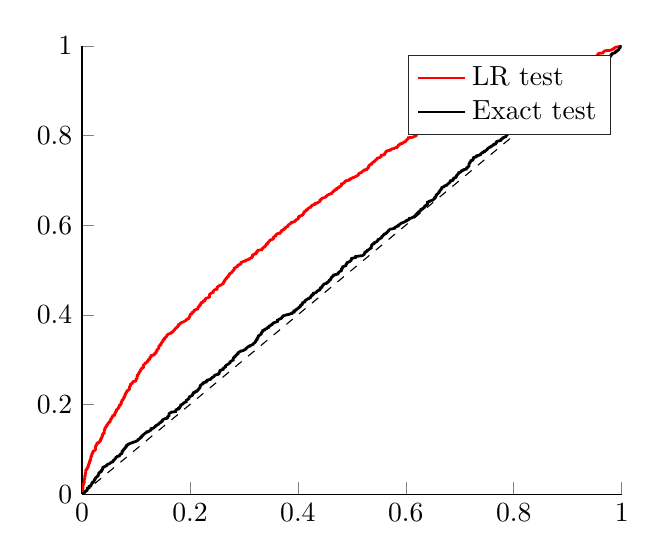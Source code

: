 % This file was created by matlab2tikz.
%
%The latest updates can be retrieved from
%  http://www.mathworks.com/matlabcentral/fileexchange/22022-matlab2tikz-matlab2tikz
%where you can also make suggestions and rate matlab2tikz.
%
\begin{tikzpicture}

\begin{axis}[%
xmin=0,
xmax=1,
ymin=0,
ymax=1,
axis background/.style={fill=white},
axis x line*=bottom,
axis y line*=left,
legend style={legend cell align=left, align=left, draw=white!15!black}
]
\addplot [color=black, dashed, forget plot]
  table[row sep=crcr]{%
0	0\\
1	1\\
};
\addplot [color=red, line width=1.0pt]
  table[row sep=crcr]{%
0.0	0\\
0.0	0.001\\
0.0	0.002\\
0.0	0.003\\
0.0	0.004\\
0.001	0.005\\
0.001	0.006\\
0.001	0.007\\
0.001	0.008\\
0.001	0.009\\
0.001	0.01\\
0.001	0.011\\
0.001	0.012\\
0.002	0.013\\
0.002	0.014\\
0.002	0.015\\
0.002	0.016\\
0.002	0.017\\
0.002	0.018\\
0.002	0.019\\
0.002	0.02\\
0.002	0.021\\
0.003	0.022\\
0.003	0.023\\
0.003	0.024\\
0.003	0.025\\
0.004	0.026\\
0.004	0.027\\
0.004	0.028\\
0.004	0.029\\
0.004	0.03\\
0.004	0.031\\
0.004	0.032\\
0.004	0.033\\
0.005	0.034\\
0.005	0.035\\
0.005	0.036\\
0.005	0.037\\
0.005	0.038\\
0.005	0.039\\
0.005	0.04\\
0.006	0.041\\
0.006	0.042\\
0.006	0.043\\
0.006	0.044\\
0.006	0.045\\
0.006	0.046\\
0.007	0.047\\
0.007	0.048\\
0.007	0.049\\
0.007	0.05\\
0.007	0.051\\
0.007	0.052\\
0.007	0.053\\
0.008	0.054\\
0.008	0.055\\
0.009	0.056\\
0.009	0.057\\
0.01	0.058\\
0.01	0.059\\
0.011	0.06\\
0.011	0.061\\
0.011	0.062\\
0.012	0.063\\
0.012	0.064\\
0.012	0.065\\
0.012	0.066\\
0.013	0.067\\
0.013	0.068\\
0.013	0.069\\
0.014	0.07\\
0.014	0.071\\
0.014	0.072\\
0.014	0.073\\
0.015	0.074\\
0.015	0.075\\
0.015	0.076\\
0.016	0.077\\
0.016	0.078\\
0.016	0.079\\
0.016	0.08\\
0.016	0.081\\
0.016	0.082\\
0.017	0.083\\
0.017	0.084\\
0.017	0.085\\
0.018	0.086\\
0.018	0.087\\
0.018	0.088\\
0.018	0.089\\
0.019	0.09\\
0.019	0.091\\
0.02	0.092\\
0.02	0.093\\
0.02	0.094\\
0.021	0.095\\
0.021	0.096\\
0.023	0.097\\
0.024	0.098\\
0.024	0.099\\
0.025	0.1\\
0.025	0.101\\
0.025	0.102\\
0.025	0.103\\
0.025	0.104\\
0.025	0.105\\
0.025	0.106\\
0.026	0.107\\
0.026	0.108\\
0.026	0.109\\
0.027	0.11\\
0.027	0.111\\
0.028	0.112\\
0.028	0.113\\
0.028	0.114\\
0.031	0.115\\
0.032	0.116\\
0.032	0.117\\
0.033	0.118\\
0.034	0.119\\
0.034	0.12\\
0.034	0.121\\
0.034	0.122\\
0.035	0.123\\
0.036	0.124\\
0.036	0.125\\
0.036	0.126\\
0.037	0.127\\
0.037	0.128\\
0.037	0.129\\
0.038	0.13\\
0.038	0.131\\
0.038	0.132\\
0.038	0.133\\
0.039	0.134\\
0.039	0.135\\
0.041	0.136\\
0.041	0.137\\
0.041	0.138\\
0.041	0.139\\
0.041	0.14\\
0.041	0.141\\
0.041	0.142\\
0.042	0.143\\
0.042	0.144\\
0.042	0.145\\
0.042	0.146\\
0.043	0.147\\
0.043	0.148\\
0.044	0.149\\
0.044	0.15\\
0.045	0.151\\
0.046	0.152\\
0.046	0.153\\
0.046	0.154\\
0.047	0.155\\
0.048	0.156\\
0.048	0.157\\
0.048	0.158\\
0.049	0.159\\
0.05	0.16\\
0.052	0.161\\
0.052	0.162\\
0.052	0.163\\
0.052	0.164\\
0.053	0.165\\
0.053	0.166\\
0.053	0.167\\
0.054	0.168\\
0.055	0.169\\
0.055	0.17\\
0.055	0.171\\
0.056	0.172\\
0.057	0.173\\
0.057	0.174\\
0.057	0.175\\
0.06	0.176\\
0.06	0.177\\
0.06	0.178\\
0.061	0.179\\
0.061	0.18\\
0.061	0.181\\
0.062	0.182\\
0.062	0.183\\
0.063	0.184\\
0.063	0.185\\
0.064	0.186\\
0.064	0.187\\
0.064	0.188\\
0.065	0.189\\
0.066	0.19\\
0.067	0.191\\
0.067	0.192\\
0.068	0.193\\
0.068	0.194\\
0.069	0.195\\
0.069	0.196\\
0.069	0.197\\
0.07	0.198\\
0.07	0.199\\
0.072	0.2\\
0.072	0.201\\
0.072	0.202\\
0.072	0.203\\
0.073	0.204\\
0.073	0.205\\
0.073	0.206\\
0.074	0.207\\
0.074	0.208\\
0.074	0.209\\
0.075	0.21\\
0.076	0.211\\
0.076	0.212\\
0.077	0.213\\
0.077	0.214\\
0.078	0.215\\
0.078	0.216\\
0.078	0.217\\
0.079	0.218\\
0.079	0.219\\
0.079	0.22\\
0.08	0.221\\
0.08	0.222\\
0.08	0.223\\
0.081	0.224\\
0.081	0.225\\
0.082	0.226\\
0.082	0.227\\
0.083	0.228\\
0.083	0.229\\
0.084	0.23\\
0.084	0.231\\
0.086	0.232\\
0.087	0.233\\
0.087	0.234\\
0.088	0.235\\
0.088	0.236\\
0.088	0.237\\
0.088	0.238\\
0.088	0.239\\
0.089	0.24\\
0.089	0.241\\
0.09	0.242\\
0.09	0.243\\
0.09	0.244\\
0.09	0.245\\
0.091	0.246\\
0.093	0.247\\
0.093	0.248\\
0.094	0.249\\
0.094	0.25\\
0.095	0.251\\
0.099	0.252\\
0.1	0.253\\
0.1	0.254\\
0.1	0.255\\
0.1	0.256\\
0.101	0.257\\
0.102	0.258\\
0.102	0.259\\
0.102	0.26\\
0.102	0.261\\
0.102	0.262\\
0.102	0.263\\
0.103	0.264\\
0.103	0.265\\
0.103	0.266\\
0.104	0.267\\
0.105	0.268\\
0.105	0.269\\
0.105	0.27\\
0.106	0.271\\
0.106	0.272\\
0.107	0.273\\
0.108	0.274\\
0.108	0.275\\
0.108	0.276\\
0.109	0.277\\
0.109	0.278\\
0.11	0.279\\
0.11	0.28\\
0.112	0.281\\
0.112	0.282\\
0.114	0.283\\
0.114	0.284\\
0.114	0.285\\
0.114	0.286\\
0.114	0.287\\
0.114	0.288\\
0.115	0.289\\
0.116	0.29\\
0.117	0.291\\
0.117	0.292\\
0.118	0.293\\
0.12	0.294\\
0.121	0.295\\
0.121	0.296\\
0.122	0.297\\
0.122	0.298\\
0.123	0.299\\
0.123	0.3\\
0.125	0.301\\
0.125	0.302\\
0.126	0.303\\
0.126	0.304\\
0.126	0.305\\
0.128	0.306\\
0.128	0.307\\
0.128	0.308\\
0.128	0.309\\
0.132	0.31\\
0.134	0.311\\
0.134	0.312\\
0.134	0.313\\
0.136	0.314\\
0.137	0.315\\
0.137	0.316\\
0.137	0.317\\
0.137	0.318\\
0.139	0.319\\
0.139	0.32\\
0.139	0.321\\
0.139	0.322\\
0.14	0.323\\
0.141	0.324\\
0.142	0.325\\
0.142	0.326\\
0.142	0.327\\
0.142	0.328\\
0.142	0.329\\
0.143	0.33\\
0.144	0.331\\
0.144	0.332\\
0.146	0.333\\
0.146	0.334\\
0.146	0.335\\
0.147	0.336\\
0.147	0.337\\
0.148	0.338\\
0.148	0.339\\
0.149	0.34\\
0.15	0.341\\
0.15	0.342\\
0.15	0.343\\
0.15	0.344\\
0.152	0.345\\
0.153	0.346\\
0.153	0.347\\
0.153	0.348\\
0.154	0.349\\
0.155	0.35\\
0.156	0.351\\
0.157	0.352\\
0.157	0.353\\
0.157	0.354\\
0.158	0.355\\
0.159	0.356\\
0.16	0.357\\
0.162	0.358\\
0.165	0.359\\
0.166	0.36\\
0.166	0.361\\
0.168	0.362\\
0.169	0.363\\
0.169	0.364\\
0.17	0.365\\
0.171	0.366\\
0.172	0.367\\
0.172	0.368\\
0.173	0.369\\
0.174	0.37\\
0.174	0.371\\
0.176	0.372\\
0.177	0.373\\
0.177	0.374\\
0.178	0.375\\
0.179	0.376\\
0.179	0.377\\
0.179	0.378\\
0.181	0.379\\
0.182	0.38\\
0.182	0.381\\
0.183	0.382\\
0.185	0.383\\
0.188	0.384\\
0.189	0.385\\
0.19	0.386\\
0.192	0.387\\
0.193	0.388\\
0.193	0.389\\
0.195	0.39\\
0.196	0.391\\
0.198	0.392\\
0.198	0.393\\
0.198	0.394\\
0.199	0.395\\
0.199	0.396\\
0.2	0.397\\
0.2	0.398\\
0.2	0.399\\
0.2	0.4\\
0.201	0.401\\
0.203	0.402\\
0.203	0.403\\
0.204	0.404\\
0.204	0.405\\
0.206	0.406\\
0.207	0.407\\
0.207	0.408\\
0.208	0.409\\
0.208	0.41\\
0.209	0.411\\
0.212	0.412\\
0.214	0.413\\
0.215	0.414\\
0.215	0.415\\
0.215	0.416\\
0.215	0.417\\
0.216	0.418\\
0.217	0.419\\
0.218	0.42\\
0.218	0.421\\
0.218	0.422\\
0.22	0.423\\
0.22	0.424\\
0.22	0.425\\
0.221	0.426\\
0.221	0.427\\
0.224	0.428\\
0.224	0.429\\
0.225	0.43\\
0.225	0.431\\
0.228	0.432\\
0.228	0.433\\
0.228	0.434\\
0.229	0.435\\
0.229	0.436\\
0.23	0.437\\
0.233	0.438\\
0.235	0.439\\
0.236	0.44\\
0.236	0.441\\
0.236	0.442\\
0.236	0.443\\
0.236	0.444\\
0.236	0.445\\
0.237	0.446\\
0.238	0.447\\
0.239	0.448\\
0.24	0.449\\
0.243	0.45\\
0.243	0.451\\
0.243	0.452\\
0.243	0.453\\
0.244	0.454\\
0.245	0.455\\
0.246	0.456\\
0.25	0.457\\
0.25	0.458\\
0.25	0.459\\
0.25	0.46\\
0.251	0.461\\
0.251	0.462\\
0.252	0.463\\
0.253	0.464\\
0.254	0.465\\
0.257	0.466\\
0.258	0.467\\
0.259	0.468\\
0.261	0.469\\
0.261	0.47\\
0.262	0.471\\
0.262	0.472\\
0.263	0.473\\
0.263	0.474\\
0.264	0.475\\
0.264	0.476\\
0.265	0.477\\
0.265	0.478\\
0.266	0.479\\
0.267	0.48\\
0.267	0.481\\
0.268	0.482\\
0.268	0.483\\
0.269	0.484\\
0.271	0.485\\
0.271	0.486\\
0.271	0.487\\
0.272	0.488\\
0.273	0.489\\
0.273	0.49\\
0.273	0.491\\
0.274	0.492\\
0.276	0.493\\
0.277	0.494\\
0.278	0.495\\
0.278	0.496\\
0.279	0.497\\
0.28	0.498\\
0.28	0.499\\
0.282	0.501\\
0.282	0.502\\
0.282	0.503\\
0.282	0.504\\
0.284	0.505\\
0.285	0.506\\
0.286	0.507\\
0.288	0.508\\
0.289	0.509\\
0.289	0.51\\
0.289	0.511\\
0.292	0.512\\
0.294	0.513\\
0.294	0.514\\
0.294	0.515\\
0.295	0.516\\
0.295	0.517\\
0.297	0.518\\
0.299	0.519\\
0.303	0.52\\
0.304	0.521\\
0.304	0.522\\
0.307	0.523\\
0.31	0.524\\
0.31	0.525\\
0.312	0.526\\
0.314	0.527\\
0.314	0.528\\
0.315	0.529\\
0.316	0.53\\
0.316	0.531\\
0.316	0.532\\
0.316	0.533\\
0.317	0.534\\
0.319	0.535\\
0.322	0.536\\
0.322	0.537\\
0.322	0.538\\
0.324	0.539\\
0.324	0.54\\
0.324	0.541\\
0.325	0.542\\
0.326	0.543\\
0.326	0.544\\
0.333	0.545\\
0.333	0.546\\
0.334	0.547\\
0.335	0.548\\
0.335	0.549\\
0.336	0.55\\
0.338	0.551\\
0.339	0.552\\
0.339	0.553\\
0.34	0.554\\
0.341	0.555\\
0.341	0.556\\
0.342	0.557\\
0.342	0.558\\
0.344	0.559\\
0.344	0.56\\
0.345	0.561\\
0.345	0.562\\
0.346	0.563\\
0.347	0.564\\
0.348	0.565\\
0.348	0.566\\
0.349	0.567\\
0.352	0.568\\
0.354	0.569\\
0.354	0.57\\
0.355	0.571\\
0.355	0.572\\
0.355	0.573\\
0.356	0.574\\
0.357	0.575\\
0.359	0.576\\
0.359	0.577\\
0.359	0.578\\
0.36	0.579\\
0.361	0.58\\
0.362	0.581\\
0.367	0.582\\
0.367	0.583\\
0.368	0.584\\
0.369	0.585\\
0.369	0.586\\
0.369	0.587\\
0.37	0.588\\
0.373	0.589\\
0.374	0.59\\
0.374	0.591\\
0.376	0.592\\
0.376	0.593\\
0.376	0.594\\
0.378	0.595\\
0.379	0.596\\
0.381	0.597\\
0.381	0.598\\
0.382	0.599\\
0.382	0.6\\
0.383	0.601\\
0.384	0.602\\
0.386	0.603\\
0.387	0.604\\
0.388	0.605\\
0.388	0.606\\
0.392	0.607\\
0.394	0.608\\
0.394	0.609\\
0.395	0.61\\
0.397	0.611\\
0.397	0.612\\
0.399	0.613\\
0.4	0.614\\
0.401	0.615\\
0.401	0.616\\
0.401	0.617\\
0.401	0.618\\
0.403	0.619\\
0.403	0.62\\
0.405	0.621\\
0.408	0.622\\
0.409	0.623\\
0.409	0.624\\
0.41	0.625\\
0.411	0.626\\
0.411	0.627\\
0.411	0.628\\
0.412	0.629\\
0.412	0.63\\
0.413	0.631\\
0.415	0.632\\
0.416	0.633\\
0.416	0.634\\
0.418	0.635\\
0.418	0.636\\
0.419	0.637\\
0.42	0.638\\
0.421	0.639\\
0.424	0.64\\
0.424	0.641\\
0.425	0.642\\
0.425	0.643\\
0.426	0.644\\
0.428	0.645\\
0.431	0.646\\
0.431	0.647\\
0.433	0.648\\
0.433	0.649\\
0.437	0.65\\
0.438	0.651\\
0.439	0.652\\
0.441	0.653\\
0.441	0.654\\
0.441	0.655\\
0.441	0.656\\
0.443	0.657\\
0.443	0.658\\
0.444	0.659\\
0.445	0.66\\
0.448	0.661\\
0.45	0.662\\
0.452	0.663\\
0.452	0.664\\
0.453	0.665\\
0.454	0.666\\
0.455	0.667\\
0.457	0.668\\
0.458	0.669\\
0.462	0.67\\
0.462	0.671\\
0.463	0.672\\
0.464	0.673\\
0.465	0.674\\
0.465	0.675\\
0.466	0.676\\
0.468	0.677\\
0.469	0.678\\
0.469	0.679\\
0.472	0.68\\
0.472	0.681\\
0.472	0.682\\
0.474	0.683\\
0.476	0.684\\
0.476	0.685\\
0.478	0.686\\
0.479	0.687\\
0.48	0.688\\
0.481	0.689\\
0.481	0.69\\
0.481	0.691\\
0.481	0.692\\
0.484	0.693\\
0.485	0.694\\
0.486	0.695\\
0.487	0.696\\
0.487	0.697\\
0.488	0.698\\
0.489	0.699\\
0.494	0.7\\
0.496	0.701\\
0.496	0.702\\
0.496	0.703\\
0.499	0.704\\
0.5	0.705\\
0.502	0.706\\
0.505	0.707\\
0.506	0.708\\
0.508	0.709\\
0.51	0.71\\
0.511	0.711\\
0.512	0.712\\
0.512	0.713\\
0.513	0.714\\
0.513	0.715\\
0.514	0.716\\
0.517	0.717\\
0.518	0.718\\
0.519	0.719\\
0.52	0.72\\
0.521	0.721\\
0.523	0.722\\
0.523	0.723\\
0.527	0.724\\
0.527	0.725\\
0.529	0.726\\
0.53	0.727\\
0.53	0.728\\
0.531	0.729\\
0.531	0.73\\
0.531	0.731\\
0.532	0.732\\
0.532	0.733\\
0.533	0.734\\
0.534	0.735\\
0.537	0.736\\
0.537	0.737\\
0.537	0.738\\
0.538	0.739\\
0.539	0.74\\
0.541	0.741\\
0.541	0.742\\
0.543	0.743\\
0.543	0.744\\
0.544	0.745\\
0.545	0.746\\
0.546	0.747\\
0.547	0.748\\
0.547	0.749\\
0.549	0.75\\
0.552	0.751\\
0.553	0.752\\
0.554	0.753\\
0.554	0.754\\
0.555	0.755\\
0.555	0.756\\
0.56	0.757\\
0.56	0.758\\
0.561	0.759\\
0.561	0.76\\
0.562	0.761\\
0.562	0.762\\
0.563	0.763\\
0.564	0.764\\
0.564	0.765\\
0.566	0.766\\
0.571	0.767\\
0.571	0.768\\
0.573	0.769\\
0.574	0.77\\
0.578	0.771\\
0.579	0.772\\
0.583	0.773\\
0.583	0.774\\
0.585	0.775\\
0.586	0.776\\
0.586	0.777\\
0.586	0.778\\
0.587	0.779\\
0.589	0.78\\
0.589	0.781\\
0.593	0.782\\
0.593	0.783\\
0.595	0.784\\
0.597	0.785\\
0.599	0.786\\
0.599	0.787\\
0.6	0.788\\
0.601	0.789\\
0.602	0.79\\
0.602	0.791\\
0.603	0.792\\
0.604	0.793\\
0.605	0.794\\
0.605	0.795\\
0.613	0.796\\
0.614	0.797\\
0.616	0.798\\
0.619	0.799\\
0.619	0.8\\
0.619	0.801\\
0.62	0.802\\
0.62	0.803\\
0.62	0.804\\
0.622	0.805\\
0.622	0.806\\
0.622	0.807\\
0.626	0.808\\
0.627	0.809\\
0.628	0.81\\
0.628	0.811\\
0.632	0.812\\
0.638	0.813\\
0.639	0.814\\
0.643	0.815\\
0.643	0.816\\
0.645	0.817\\
0.645	0.818\\
0.645	0.819\\
0.645	0.82\\
0.649	0.821\\
0.65	0.822\\
0.652	0.823\\
0.653	0.824\\
0.653	0.825\\
0.655	0.826\\
0.656	0.827\\
0.657	0.828\\
0.658	0.829\\
0.658	0.83\\
0.659	0.831\\
0.659	0.832\\
0.66	0.833\\
0.66	0.834\\
0.66	0.835\\
0.664	0.836\\
0.667	0.837\\
0.669	0.838\\
0.671	0.839\\
0.671	0.84\\
0.675	0.841\\
0.675	0.842\\
0.678	0.843\\
0.679	0.844\\
0.679	0.845\\
0.681	0.846\\
0.682	0.847\\
0.683	0.848\\
0.684	0.849\\
0.691	0.85\\
0.692	0.851\\
0.692	0.852\\
0.694	0.853\\
0.695	0.854\\
0.695	0.855\\
0.697	0.856\\
0.698	0.857\\
0.701	0.858\\
0.702	0.859\\
0.706	0.86\\
0.709	0.861\\
0.713	0.862\\
0.713	0.863\\
0.715	0.864\\
0.716	0.865\\
0.718	0.866\\
0.72	0.867\\
0.729	0.868\\
0.731	0.869\\
0.732	0.87\\
0.732	0.871\\
0.732	0.872\\
0.733	0.873\\
0.734	0.874\\
0.736	0.875\\
0.738	0.876\\
0.74	0.877\\
0.742	0.878\\
0.743	0.879\\
0.744	0.88\\
0.745	0.881\\
0.75	0.882\\
0.752	0.883\\
0.759	0.884\\
0.761	0.885\\
0.762	0.886\\
0.766	0.887\\
0.767	0.888\\
0.771	0.889\\
0.773	0.89\\
0.775	0.891\\
0.779	0.892\\
0.779	0.893\\
0.783	0.894\\
0.786	0.895\\
0.787	0.896\\
0.793	0.897\\
0.796	0.898\\
0.798	0.899\\
0.799	0.9\\
0.803	0.901\\
0.803	0.902\\
0.809	0.903\\
0.81	0.904\\
0.821	0.905\\
0.821	0.906\\
0.824	0.907\\
0.825	0.908\\
0.826	0.909\\
0.827	0.91\\
0.829	0.911\\
0.83	0.912\\
0.832	0.913\\
0.833	0.914\\
0.833	0.915\\
0.837	0.916\\
0.843	0.917\\
0.843	0.918\\
0.845	0.919\\
0.846	0.92\\
0.85	0.921\\
0.852	0.922\\
0.853	0.923\\
0.854	0.924\\
0.855	0.925\\
0.855	0.926\\
0.855	0.927\\
0.856	0.928\\
0.857	0.929\\
0.858	0.93\\
0.86	0.931\\
0.861	0.932\\
0.862	0.933\\
0.862	0.934\\
0.863	0.935\\
0.867	0.936\\
0.873	0.937\\
0.874	0.938\\
0.877	0.939\\
0.877	0.94\\
0.877	0.941\\
0.878	0.942\\
0.879	0.943\\
0.879	0.944\\
0.88	0.945\\
0.882	0.946\\
0.883	0.947\\
0.887	0.948\\
0.888	0.949\\
0.889	0.95\\
0.891	0.951\\
0.892	0.952\\
0.894	0.953\\
0.894	0.954\\
0.895	0.955\\
0.895	0.956\\
0.898	0.957\\
0.903	0.958\\
0.903	0.959\\
0.905	0.96\\
0.906	0.961\\
0.908	0.962\\
0.912	0.963\\
0.913	0.964\\
0.921	0.965\\
0.922	0.966\\
0.923	0.967\\
0.931	0.968\\
0.94	0.969\\
0.94	0.97\\
0.944	0.971\\
0.945	0.972\\
0.946	0.973\\
0.949	0.974\\
0.95	0.975\\
0.951	0.976\\
0.953	0.977\\
0.955	0.978\\
0.955	0.979\\
0.956	0.98\\
0.956	0.981\\
0.956	0.982\\
0.958	0.983\\
0.965	0.984\\
0.965	0.985\\
0.966	0.986\\
0.967	0.987\\
0.968	0.988\\
0.969	0.989\\
0.979	0.99\\
0.981	0.991\\
0.983	0.992\\
0.985	0.993\\
0.986	0.994\\
0.986	0.995\\
0.988	0.996\\
0.989	0.997\\
0.994	0.998\\
0.997	0.999\\
0.999	1\\
};
\addlegendentry{LR test}

\addplot [color=black, line width=1.0pt]
  table[row sep=crcr]{%
0.001	0\\
0.001	0.001\\
0.003	0.002\\
0.004	0.003\\
0.005	0.004\\
0.006	0.005\\
0.006	0.006\\
0.007	0.007\\
0.009	0.008\\
0.009	0.009\\
0.009	0.01\\
0.01	0.011\\
0.01	0.012\\
0.01	0.013\\
0.013	0.014\\
0.013	0.015\\
0.013	0.016\\
0.013	0.017\\
0.016	0.018\\
0.016	0.019\\
0.016	0.02\\
0.017	0.021\\
0.018	0.022\\
0.018	0.023\\
0.018	0.024\\
0.019	0.025\\
0.02	0.026\\
0.02	0.027\\
0.022	0.028\\
0.022	0.029\\
0.022	0.03\\
0.023	0.031\\
0.023	0.032\\
0.024	0.033\\
0.024	0.034\\
0.025	0.035\\
0.025	0.036\\
0.026	0.037\\
0.027	0.038\\
0.028	0.039\\
0.029	0.04\\
0.029	0.041\\
0.03	0.042\\
0.03	0.043\\
0.031	0.044\\
0.031	0.045\\
0.031	0.046\\
0.031	0.047\\
0.032	0.048\\
0.034	0.049\\
0.034	0.05\\
0.036	0.051\\
0.036	0.052\\
0.036	0.053\\
0.037	0.054\\
0.038	0.055\\
0.038	0.056\\
0.038	0.057\\
0.039	0.058\\
0.039	0.059\\
0.039	0.06\\
0.041	0.061\\
0.043	0.062\\
0.045	0.063\\
0.045	0.064\\
0.046	0.065\\
0.047	0.066\\
0.048	0.067\\
0.051	0.068\\
0.052	0.069\\
0.053	0.07\\
0.054	0.071\\
0.057	0.072\\
0.057	0.073\\
0.058	0.074\\
0.058	0.075\\
0.059	0.076\\
0.06	0.077\\
0.061	0.078\\
0.061	0.079\\
0.062	0.08\\
0.063	0.081\\
0.063	0.082\\
0.064	0.083\\
0.065	0.084\\
0.069	0.085\\
0.069	0.086\\
0.07	0.087\\
0.07	0.088\\
0.071	0.089\\
0.073	0.09\\
0.073	0.091\\
0.074	0.092\\
0.074	0.093\\
0.074	0.094\\
0.074	0.095\\
0.076	0.096\\
0.076	0.097\\
0.076	0.098\\
0.077	0.099\\
0.078	0.1\\
0.078	0.101\\
0.079	0.102\\
0.08	0.103\\
0.081	0.104\\
0.081	0.105\\
0.081	0.106\\
0.083	0.107\\
0.083	0.108\\
0.083	0.109\\
0.085	0.11\\
0.085	0.111\\
0.087	0.112\\
0.089	0.113\\
0.091	0.114\\
0.094	0.115\\
0.095	0.116\\
0.099	0.117\\
0.1	0.118\\
0.102	0.119\\
0.103	0.12\\
0.104	0.121\\
0.104	0.122\\
0.106	0.123\\
0.107	0.124\\
0.108	0.125\\
0.108	0.126\\
0.11	0.127\\
0.11	0.128\\
0.111	0.129\\
0.111	0.13\\
0.113	0.131\\
0.113	0.132\\
0.114	0.133\\
0.115	0.134\\
0.116	0.135\\
0.117	0.136\\
0.119	0.137\\
0.12	0.138\\
0.12	0.139\\
0.124	0.14\\
0.125	0.141\\
0.126	0.142\\
0.128	0.143\\
0.128	0.144\\
0.128	0.145\\
0.128	0.146\\
0.132	0.147\\
0.133	0.148\\
0.134	0.149\\
0.135	0.15\\
0.136	0.151\\
0.136	0.152\\
0.137	0.153\\
0.139	0.154\\
0.14	0.155\\
0.142	0.156\\
0.142	0.157\\
0.143	0.158\\
0.144	0.159\\
0.146	0.16\\
0.146	0.161\\
0.148	0.162\\
0.148	0.163\\
0.149	0.164\\
0.149	0.165\\
0.15	0.166\\
0.151	0.167\\
0.153	0.168\\
0.157	0.169\\
0.157	0.17\\
0.159	0.171\\
0.159	0.172\\
0.159	0.173\\
0.16	0.174\\
0.161	0.175\\
0.161	0.176\\
0.161	0.177\\
0.161	0.178\\
0.161	0.179\\
0.162	0.18\\
0.163	0.181\\
0.165	0.182\\
0.166	0.183\\
0.173	0.184\\
0.173	0.185\\
0.174	0.186\\
0.174	0.187\\
0.174	0.188\\
0.176	0.189\\
0.179	0.19\\
0.179	0.191\\
0.179	0.192\\
0.181	0.193\\
0.181	0.194\\
0.182	0.195\\
0.182	0.196\\
0.183	0.197\\
0.183	0.198\\
0.183	0.199\\
0.185	0.2\\
0.187	0.201\\
0.187	0.202\\
0.188	0.203\\
0.189	0.204\\
0.191	0.205\\
0.193	0.206\\
0.193	0.207\\
0.193	0.208\\
0.193	0.209\\
0.194	0.21\\
0.196	0.211\\
0.197	0.212\\
0.198	0.213\\
0.198	0.214\\
0.198	0.215\\
0.199	0.216\\
0.199	0.217\\
0.201	0.218\\
0.203	0.219\\
0.204	0.22\\
0.204	0.221\\
0.205	0.222\\
0.205	0.223\\
0.206	0.224\\
0.206	0.225\\
0.206	0.226\\
0.209	0.227\\
0.209	0.228\\
0.212	0.229\\
0.212	0.23\\
0.214	0.231\\
0.215	0.232\\
0.215	0.233\\
0.216	0.234\\
0.217	0.235\\
0.217	0.236\\
0.218	0.237\\
0.218	0.238\\
0.219	0.239\\
0.219	0.24\\
0.219	0.241\\
0.219	0.242\\
0.22	0.243\\
0.221	0.244\\
0.222	0.245\\
0.224	0.246\\
0.224	0.247\\
0.224	0.248\\
0.226	0.249\\
0.23	0.25\\
0.23	0.251\\
0.23	0.252\\
0.232	0.253\\
0.232	0.254\\
0.234	0.255\\
0.238	0.256\\
0.239	0.257\\
0.239	0.258\\
0.24	0.259\\
0.241	0.26\\
0.243	0.261\\
0.244	0.262\\
0.245	0.263\\
0.245	0.264\\
0.246	0.265\\
0.248	0.266\\
0.252	0.267\\
0.252	0.268\\
0.254	0.269\\
0.254	0.27\\
0.254	0.271\\
0.255	0.272\\
0.255	0.273\\
0.255	0.274\\
0.256	0.275\\
0.256	0.276\\
0.258	0.277\\
0.261	0.278\\
0.261	0.279\\
0.262	0.28\\
0.262	0.281\\
0.263	0.282\\
0.265	0.283\\
0.266	0.284\\
0.266	0.285\\
0.266	0.286\\
0.267	0.287\\
0.268	0.288\\
0.269	0.289\\
0.271	0.29\\
0.272	0.291\\
0.273	0.292\\
0.274	0.293\\
0.274	0.294\\
0.274	0.295\\
0.276	0.296\\
0.277	0.297\\
0.278	0.298\\
0.28	0.299\\
0.28	0.3\\
0.28	0.301\\
0.28	0.302\\
0.28	0.303\\
0.281	0.304\\
0.282	0.305\\
0.282	0.306\\
0.284	0.307\\
0.284	0.308\\
0.285	0.309\\
0.286	0.31\\
0.287	0.311\\
0.287	0.312\\
0.289	0.313\\
0.289	0.314\\
0.289	0.315\\
0.29	0.316\\
0.291	0.317\\
0.293	0.318\\
0.294	0.319\\
0.298	0.32\\
0.3	0.321\\
0.301	0.322\\
0.303	0.323\\
0.304	0.324\\
0.304	0.325\\
0.305	0.326\\
0.306	0.327\\
0.307	0.328\\
0.308	0.329\\
0.311	0.33\\
0.311	0.331\\
0.313	0.332\\
0.315	0.333\\
0.317	0.334\\
0.317	0.335\\
0.318	0.336\\
0.319	0.337\\
0.32	0.338\\
0.321	0.339\\
0.321	0.34\\
0.322	0.341\\
0.322	0.342\\
0.323	0.343\\
0.324	0.344\\
0.324	0.345\\
0.324	0.346\\
0.325	0.347\\
0.325	0.348\\
0.326	0.349\\
0.326	0.35\\
0.326	0.351\\
0.327	0.352\\
0.327	0.353\\
0.328	0.354\\
0.33	0.355\\
0.331	0.356\\
0.332	0.357\\
0.332	0.358\\
0.332	0.359\\
0.333	0.36\\
0.333	0.361\\
0.334	0.362\\
0.335	0.363\\
0.335	0.364\\
0.335	0.365\\
0.338	0.366\\
0.338	0.367\\
0.339	0.368\\
0.342	0.369\\
0.343	0.37\\
0.343	0.371\\
0.346	0.372\\
0.346	0.373\\
0.347	0.374\\
0.347	0.375\\
0.349	0.376\\
0.35	0.377\\
0.352	0.378\\
0.352	0.379\\
0.353	0.38\\
0.354	0.381\\
0.355	0.382\\
0.357	0.383\\
0.36	0.384\\
0.362	0.385\\
0.362	0.386\\
0.362	0.387\\
0.362	0.388\\
0.364	0.389\\
0.365	0.39\\
0.367	0.391\\
0.369	0.392\\
0.37	0.393\\
0.37	0.394\\
0.371	0.395\\
0.372	0.396\\
0.372	0.397\\
0.373	0.398\\
0.377	0.399\\
0.379	0.4\\
0.384	0.401\\
0.385	0.402\\
0.389	0.403\\
0.389	0.404\\
0.39	0.405\\
0.393	0.406\\
0.393	0.407\\
0.393	0.408\\
0.393	0.409\\
0.396	0.41\\
0.397	0.411\\
0.397	0.412\\
0.398	0.413\\
0.4	0.414\\
0.401	0.415\\
0.402	0.416\\
0.402	0.417\\
0.404	0.418\\
0.405	0.419\\
0.405	0.42\\
0.405	0.421\\
0.406	0.422\\
0.408	0.423\\
0.408	0.424\\
0.408	0.425\\
0.409	0.426\\
0.409	0.427\\
0.411	0.428\\
0.413	0.429\\
0.413	0.43\\
0.413	0.431\\
0.414	0.432\\
0.415	0.433\\
0.416	0.434\\
0.418	0.435\\
0.42	0.436\\
0.42	0.437\\
0.423	0.438\\
0.423	0.439\\
0.424	0.44\\
0.424	0.441\\
0.425	0.442\\
0.425	0.443\\
0.427	0.444\\
0.427	0.445\\
0.429	0.446\\
0.429	0.447\\
0.429	0.448\\
0.432	0.449\\
0.434	0.45\\
0.435	0.451\\
0.435	0.452\\
0.436	0.453\\
0.437	0.454\\
0.44	0.455\\
0.441	0.456\\
0.441	0.457\\
0.441	0.458\\
0.442	0.459\\
0.442	0.46\\
0.444	0.461\\
0.444	0.462\\
0.445	0.463\\
0.445	0.464\\
0.446	0.465\\
0.447	0.466\\
0.447	0.467\\
0.448	0.468\\
0.449	0.469\\
0.453	0.47\\
0.454	0.471\\
0.454	0.472\\
0.456	0.473\\
0.457	0.474\\
0.457	0.475\\
0.458	0.476\\
0.458	0.477\\
0.46	0.478\\
0.461	0.479\\
0.461	0.48\\
0.461	0.481\\
0.462	0.482\\
0.462	0.483\\
0.463	0.484\\
0.464	0.485\\
0.465	0.486\\
0.465	0.487\\
0.467	0.488\\
0.467	0.489\\
0.471	0.49\\
0.474	0.491\\
0.474	0.492\\
0.475	0.493\\
0.475	0.494\\
0.476	0.495\\
0.477	0.496\\
0.478	0.497\\
0.48	0.498\\
0.481	0.499\\
0.481	0.501\\
0.481	0.502\\
0.482	0.503\\
0.482	0.504\\
0.483	0.505\\
0.483	0.506\\
0.483	0.507\\
0.485	0.508\\
0.488	0.509\\
0.489	0.51\\
0.489	0.511\\
0.489	0.512\\
0.49	0.513\\
0.49	0.514\\
0.491	0.515\\
0.491	0.516\\
0.492	0.517\\
0.495	0.518\\
0.496	0.519\\
0.497	0.52\\
0.498	0.521\\
0.499	0.522\\
0.499	0.523\\
0.499	0.524\\
0.5	0.525\\
0.5	0.526\\
0.504	0.527\\
0.507	0.528\\
0.507	0.529\\
0.507	0.53\\
0.513	0.531\\
0.519	0.532\\
0.521	0.533\\
0.522	0.534\\
0.523	0.535\\
0.523	0.536\\
0.524	0.537\\
0.524	0.538\\
0.524	0.539\\
0.526	0.54\\
0.526	0.541\\
0.528	0.542\\
0.529	0.543\\
0.529	0.544\\
0.531	0.545\\
0.532	0.546\\
0.533	0.547\\
0.534	0.548\\
0.536	0.549\\
0.536	0.55\\
0.536	0.551\\
0.536	0.552\\
0.536	0.553\\
0.537	0.554\\
0.537	0.555\\
0.537	0.556\\
0.538	0.557\\
0.54	0.558\\
0.54	0.559\\
0.542	0.56\\
0.542	0.561\\
0.544	0.562\\
0.546	0.563\\
0.547	0.564\\
0.547	0.565\\
0.548	0.566\\
0.549	0.567\\
0.549	0.568\\
0.551	0.569\\
0.552	0.57\\
0.554	0.571\\
0.555	0.572\\
0.555	0.573\\
0.556	0.574\\
0.556	0.575\\
0.557	0.576\\
0.558	0.577\\
0.559	0.578\\
0.56	0.579\\
0.56	0.58\\
0.562	0.581\\
0.564	0.582\\
0.564	0.583\\
0.565	0.584\\
0.566	0.585\\
0.567	0.586\\
0.568	0.587\\
0.568	0.588\\
0.569	0.589\\
0.57	0.59\\
0.571	0.591\\
0.576	0.592\\
0.579	0.593\\
0.579	0.594\\
0.58	0.595\\
0.582	0.596\\
0.583	0.597\\
0.586	0.598\\
0.586	0.599\\
0.586	0.6\\
0.588	0.601\\
0.589	0.602\\
0.59	0.603\\
0.591	0.604\\
0.593	0.605\\
0.595	0.606\\
0.597	0.607\\
0.599	0.608\\
0.6	0.609\\
0.602	0.61\\
0.602	0.611\\
0.605	0.612\\
0.606	0.613\\
0.607	0.614\\
0.607	0.615\\
0.611	0.616\\
0.612	0.617\\
0.614	0.618\\
0.615	0.619\\
0.616	0.62\\
0.617	0.621\\
0.618	0.622\\
0.619	0.623\\
0.619	0.624\\
0.62	0.625\\
0.621	0.626\\
0.622	0.627\\
0.623	0.628\\
0.623	0.629\\
0.625	0.63\\
0.626	0.631\\
0.626	0.632\\
0.628	0.633\\
0.628	0.634\\
0.628	0.635\\
0.631	0.636\\
0.631	0.637\\
0.633	0.638\\
0.634	0.639\\
0.634	0.64\\
0.635	0.641\\
0.635	0.642\\
0.637	0.643\\
0.637	0.644\\
0.639	0.645\\
0.639	0.646\\
0.64	0.647\\
0.64	0.648\\
0.64	0.649\\
0.64	0.65\\
0.64	0.651\\
0.643	0.652\\
0.643	0.653\\
0.645	0.654\\
0.648	0.655\\
0.65	0.656\\
0.651	0.657\\
0.652	0.658\\
0.653	0.659\\
0.653	0.66\\
0.653	0.661\\
0.655	0.662\\
0.655	0.663\\
0.656	0.664\\
0.656	0.665\\
0.656	0.666\\
0.657	0.667\\
0.657	0.668\\
0.658	0.669\\
0.659	0.67\\
0.66	0.671\\
0.661	0.672\\
0.661	0.673\\
0.662	0.674\\
0.662	0.675\\
0.663	0.676\\
0.663	0.677\\
0.664	0.678\\
0.665	0.679\\
0.665	0.68\\
0.666	0.681\\
0.666	0.682\\
0.667	0.683\\
0.667	0.684\\
0.67	0.685\\
0.671	0.686\\
0.671	0.687\\
0.673	0.688\\
0.676	0.689\\
0.676	0.69\\
0.677	0.691\\
0.678	0.692\\
0.679	0.693\\
0.68	0.694\\
0.681	0.695\\
0.682	0.696\\
0.682	0.697\\
0.683	0.698\\
0.683	0.699\\
0.687	0.7\\
0.688	0.701\\
0.688	0.702\\
0.688	0.703\\
0.689	0.704\\
0.689	0.705\\
0.692	0.706\\
0.693	0.707\\
0.693	0.708\\
0.694	0.709\\
0.694	0.71\\
0.695	0.711\\
0.695	0.712\\
0.696	0.713\\
0.697	0.714\\
0.697	0.715\\
0.698	0.716\\
0.698	0.717\\
0.701	0.718\\
0.702	0.719\\
0.703	0.72\\
0.703	0.721\\
0.706	0.722\\
0.706	0.723\\
0.708	0.724\\
0.712	0.725\\
0.712	0.726\\
0.713	0.727\\
0.713	0.728\\
0.715	0.729\\
0.715	0.73\\
0.716	0.731\\
0.717	0.732\\
0.717	0.733\\
0.717	0.734\\
0.717	0.735\\
0.717	0.736\\
0.717	0.737\\
0.718	0.738\\
0.719	0.739\\
0.719	0.74\\
0.719	0.741\\
0.72	0.742\\
0.721	0.743\\
0.721	0.744\\
0.724	0.745\\
0.724	0.746\\
0.725	0.747\\
0.725	0.748\\
0.725	0.749\\
0.726	0.75\\
0.726	0.751\\
0.73	0.752\\
0.73	0.753\\
0.732	0.754\\
0.732	0.755\\
0.736	0.756\\
0.738	0.757\\
0.739	0.758\\
0.739	0.759\\
0.74	0.76\\
0.741	0.761\\
0.743	0.762\\
0.743	0.763\\
0.746	0.764\\
0.746	0.765\\
0.748	0.766\\
0.749	0.767\\
0.75	0.768\\
0.751	0.769\\
0.751	0.77\\
0.752	0.771\\
0.753	0.772\\
0.754	0.773\\
0.757	0.774\\
0.758	0.775\\
0.758	0.776\\
0.76	0.777\\
0.761	0.778\\
0.763	0.779\\
0.763	0.78\\
0.766	0.781\\
0.766	0.782\\
0.767	0.783\\
0.768	0.784\\
0.768	0.785\\
0.768	0.786\\
0.769	0.787\\
0.773	0.788\\
0.776	0.789\\
0.776	0.79\\
0.777	0.791\\
0.777	0.792\\
0.779	0.793\\
0.78	0.794\\
0.78	0.795\\
0.782	0.796\\
0.785	0.797\\
0.785	0.798\\
0.786	0.799\\
0.786	0.8\\
0.787	0.801\\
0.788	0.802\\
0.789	0.803\\
0.79	0.804\\
0.79	0.805\\
0.792	0.806\\
0.792	0.807\\
0.795	0.808\\
0.796	0.809\\
0.796	0.81\\
0.798	0.811\\
0.798	0.812\\
0.799	0.813\\
0.801	0.814\\
0.802	0.815\\
0.802	0.816\\
0.803	0.817\\
0.803	0.818\\
0.804	0.819\\
0.806	0.82\\
0.806	0.821\\
0.807	0.822\\
0.807	0.823\\
0.811	0.824\\
0.812	0.825\\
0.812	0.826\\
0.812	0.827\\
0.813	0.828\\
0.814	0.829\\
0.814	0.83\\
0.815	0.831\\
0.816	0.832\\
0.817	0.833\\
0.817	0.834\\
0.818	0.835\\
0.819	0.836\\
0.82	0.837\\
0.82	0.838\\
0.82	0.839\\
0.821	0.84\\
0.821	0.841\\
0.822	0.842\\
0.822	0.843\\
0.823	0.844\\
0.826	0.845\\
0.829	0.846\\
0.829	0.847\\
0.832	0.848\\
0.833	0.849\\
0.833	0.85\\
0.834	0.851\\
0.835	0.852\\
0.837	0.853\\
0.838	0.854\\
0.84	0.855\\
0.841	0.856\\
0.843	0.857\\
0.843	0.858\\
0.844	0.859\\
0.845	0.86\\
0.846	0.861\\
0.846	0.862\\
0.848	0.863\\
0.85	0.864\\
0.85	0.865\\
0.852	0.866\\
0.852	0.867\\
0.856	0.868\\
0.861	0.869\\
0.862	0.87\\
0.865	0.871\\
0.866	0.872\\
0.866	0.873\\
0.868	0.874\\
0.87	0.875\\
0.872	0.876\\
0.872	0.877\\
0.873	0.878\\
0.874	0.879\\
0.875	0.88\\
0.875	0.881\\
0.876	0.882\\
0.878	0.883\\
0.881	0.884\\
0.882	0.885\\
0.883	0.886\\
0.885	0.887\\
0.886	0.888\\
0.888	0.889\\
0.888	0.89\\
0.89	0.891\\
0.89	0.892\\
0.891	0.893\\
0.893	0.894\\
0.896	0.895\\
0.9	0.896\\
0.9	0.897\\
0.905	0.898\\
0.911	0.899\\
0.912	0.9\\
0.913	0.901\\
0.913	0.902\\
0.916	0.903\\
0.917	0.904\\
0.917	0.905\\
0.917	0.906\\
0.919	0.907\\
0.919	0.908\\
0.919	0.909\\
0.92	0.91\\
0.921	0.911\\
0.922	0.912\\
0.925	0.913\\
0.925	0.914\\
0.926	0.915\\
0.927	0.916\\
0.927	0.917\\
0.928	0.918\\
0.929	0.919\\
0.93	0.92\\
0.93	0.921\\
0.931	0.922\\
0.932	0.923\\
0.932	0.924\\
0.933	0.925\\
0.934	0.926\\
0.934	0.927\\
0.935	0.928\\
0.935	0.929\\
0.936	0.93\\
0.938	0.931\\
0.939	0.932\\
0.94	0.933\\
0.942	0.934\\
0.943	0.935\\
0.946	0.936\\
0.947	0.937\\
0.947	0.938\\
0.947	0.939\\
0.947	0.94\\
0.948	0.941\\
0.949	0.942\\
0.949	0.943\\
0.952	0.944\\
0.952	0.945\\
0.953	0.946\\
0.953	0.947\\
0.953	0.948\\
0.953	0.949\\
0.955	0.95\\
0.955	0.951\\
0.956	0.952\\
0.958	0.953\\
0.96	0.954\\
0.961	0.955\\
0.963	0.956\\
0.964	0.957\\
0.964	0.958\\
0.965	0.959\\
0.966	0.96\\
0.967	0.961\\
0.967	0.962\\
0.967	0.963\\
0.967	0.964\\
0.968	0.965\\
0.969	0.966\\
0.971	0.967\\
0.971	0.968\\
0.973	0.969\\
0.974	0.97\\
0.975	0.971\\
0.975	0.972\\
0.977	0.973\\
0.977	0.974\\
0.978	0.975\\
0.979	0.976\\
0.979	0.977\\
0.98	0.978\\
0.98	0.979\\
0.98	0.98\\
0.982	0.981\\
0.982	0.982\\
0.983	0.983\\
0.987	0.984\\
0.988	0.985\\
0.988	0.986\\
0.99	0.987\\
0.99	0.988\\
0.992	0.989\\
0.993	0.99\\
0.994	0.991\\
0.995	0.992\\
0.995	0.993\\
0.995	0.994\\
0.996	0.995\\
0.997	0.996\\
0.998	0.997\\
0.999	0.998\\
0.999	0.999\\
1.0	1\\
};
\addlegendentry{Exact test}

\end{axis}
\end{tikzpicture}%